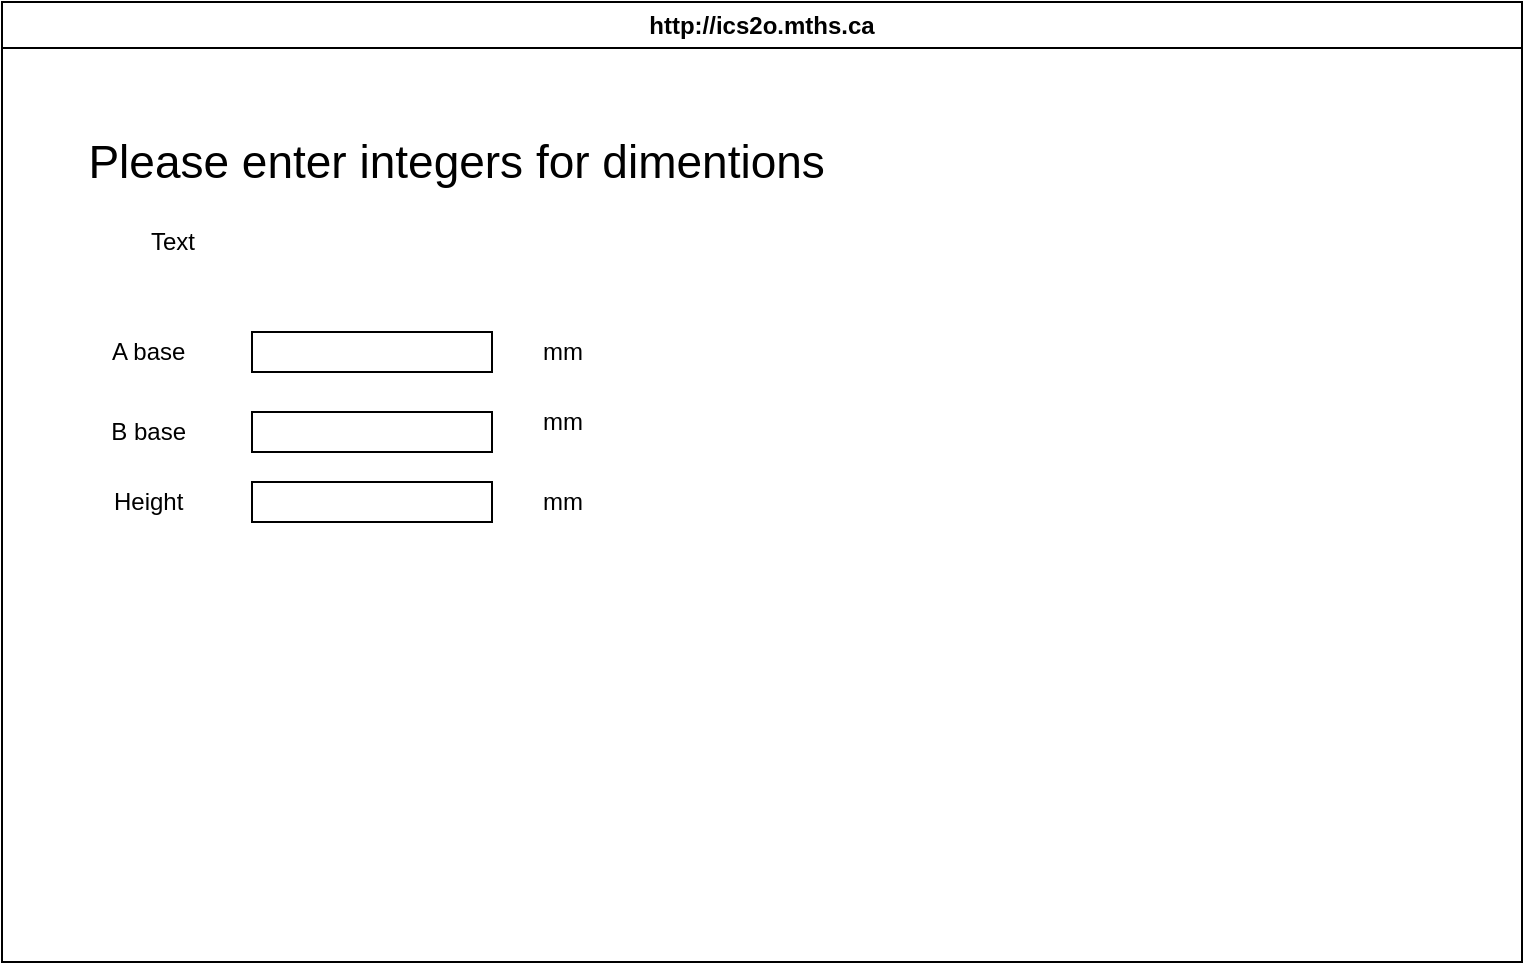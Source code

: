 <mxfile>
    <diagram id="HIP3nbAZw_EuaXWnEj3U" name="Page-1">
        <mxGraphModel dx="661" dy="567" grid="1" gridSize="10" guides="1" tooltips="1" connect="1" arrows="1" fold="1" page="1" pageScale="1" pageWidth="850" pageHeight="1100" math="0" shadow="0">
            <root>
                <mxCell id="0"/>
                <mxCell id="1" parent="0"/>
                <mxCell id="7" value="http://ics2o.mths.ca" style="swimlane;whiteSpace=wrap;html=1;" parent="1" vertex="1">
                    <mxGeometry x="45" width="760" height="480" as="geometry"/>
                </mxCell>
                <mxCell id="8" value="" style="rounded=0;whiteSpace=wrap;html=1;" vertex="1" parent="7">
                    <mxGeometry x="125" y="165" width="120" height="20" as="geometry"/>
                </mxCell>
                <mxCell id="10" value="" style="rounded=0;whiteSpace=wrap;html=1;" vertex="1" parent="7">
                    <mxGeometry x="125" y="240" width="120" height="20" as="geometry"/>
                </mxCell>
                <mxCell id="9" value="" style="rounded=0;whiteSpace=wrap;html=1;" vertex="1" parent="7">
                    <mxGeometry x="125" y="205" width="120" height="20" as="geometry"/>
                </mxCell>
                <mxCell id="14" value="A base&amp;nbsp;" style="text;html=1;align=center;verticalAlign=middle;whiteSpace=wrap;rounded=0;" vertex="1" parent="7">
                    <mxGeometry x="45" y="160" width="60" height="30" as="geometry"/>
                </mxCell>
                <mxCell id="15" value="B base&amp;nbsp;" style="text;html=1;align=center;verticalAlign=middle;whiteSpace=wrap;rounded=0;" vertex="1" parent="7">
                    <mxGeometry x="45" y="200" width="60" height="30" as="geometry"/>
                </mxCell>
                <mxCell id="16" value="Height&amp;nbsp;" style="text;html=1;align=center;verticalAlign=middle;whiteSpace=wrap;rounded=0;" vertex="1" parent="7">
                    <mxGeometry x="45" y="235" width="60" height="30" as="geometry"/>
                </mxCell>
                <mxCell id="17" value="mm" style="text;html=1;align=center;verticalAlign=middle;resizable=0;points=[];autosize=1;strokeColor=none;fillColor=none;" vertex="1" parent="7">
                    <mxGeometry x="260" y="160" width="40" height="30" as="geometry"/>
                </mxCell>
                <mxCell id="18" value="mm" style="text;html=1;align=center;verticalAlign=middle;resizable=0;points=[];autosize=1;strokeColor=none;fillColor=none;" vertex="1" parent="7">
                    <mxGeometry x="260" y="195" width="40" height="30" as="geometry"/>
                </mxCell>
                <mxCell id="19" value="mm" style="text;html=1;align=center;verticalAlign=middle;resizable=0;points=[];autosize=1;strokeColor=none;fillColor=none;" vertex="1" parent="7">
                    <mxGeometry x="260" y="235" width="40" height="30" as="geometry"/>
                </mxCell>
                <mxCell id="20" value="&lt;font style=&quot;font-size: 23px;&quot;&gt;Please enter integers for dimentions&amp;nbsp;&lt;/font&gt;" style="text;html=1;align=center;verticalAlign=middle;resizable=0;points=[];autosize=1;strokeColor=none;fillColor=none;" vertex="1" parent="7">
                    <mxGeometry x="30" y="60" width="400" height="40" as="geometry"/>
                </mxCell>
                <mxCell id="22" value="Text" style="text;html=1;align=center;verticalAlign=middle;resizable=0;points=[];autosize=1;strokeColor=none;fillColor=none;" vertex="1" parent="7">
                    <mxGeometry x="60" y="105" width="50" height="30" as="geometry"/>
                </mxCell>
            </root>
        </mxGraphModel>
    </diagram>
</mxfile>